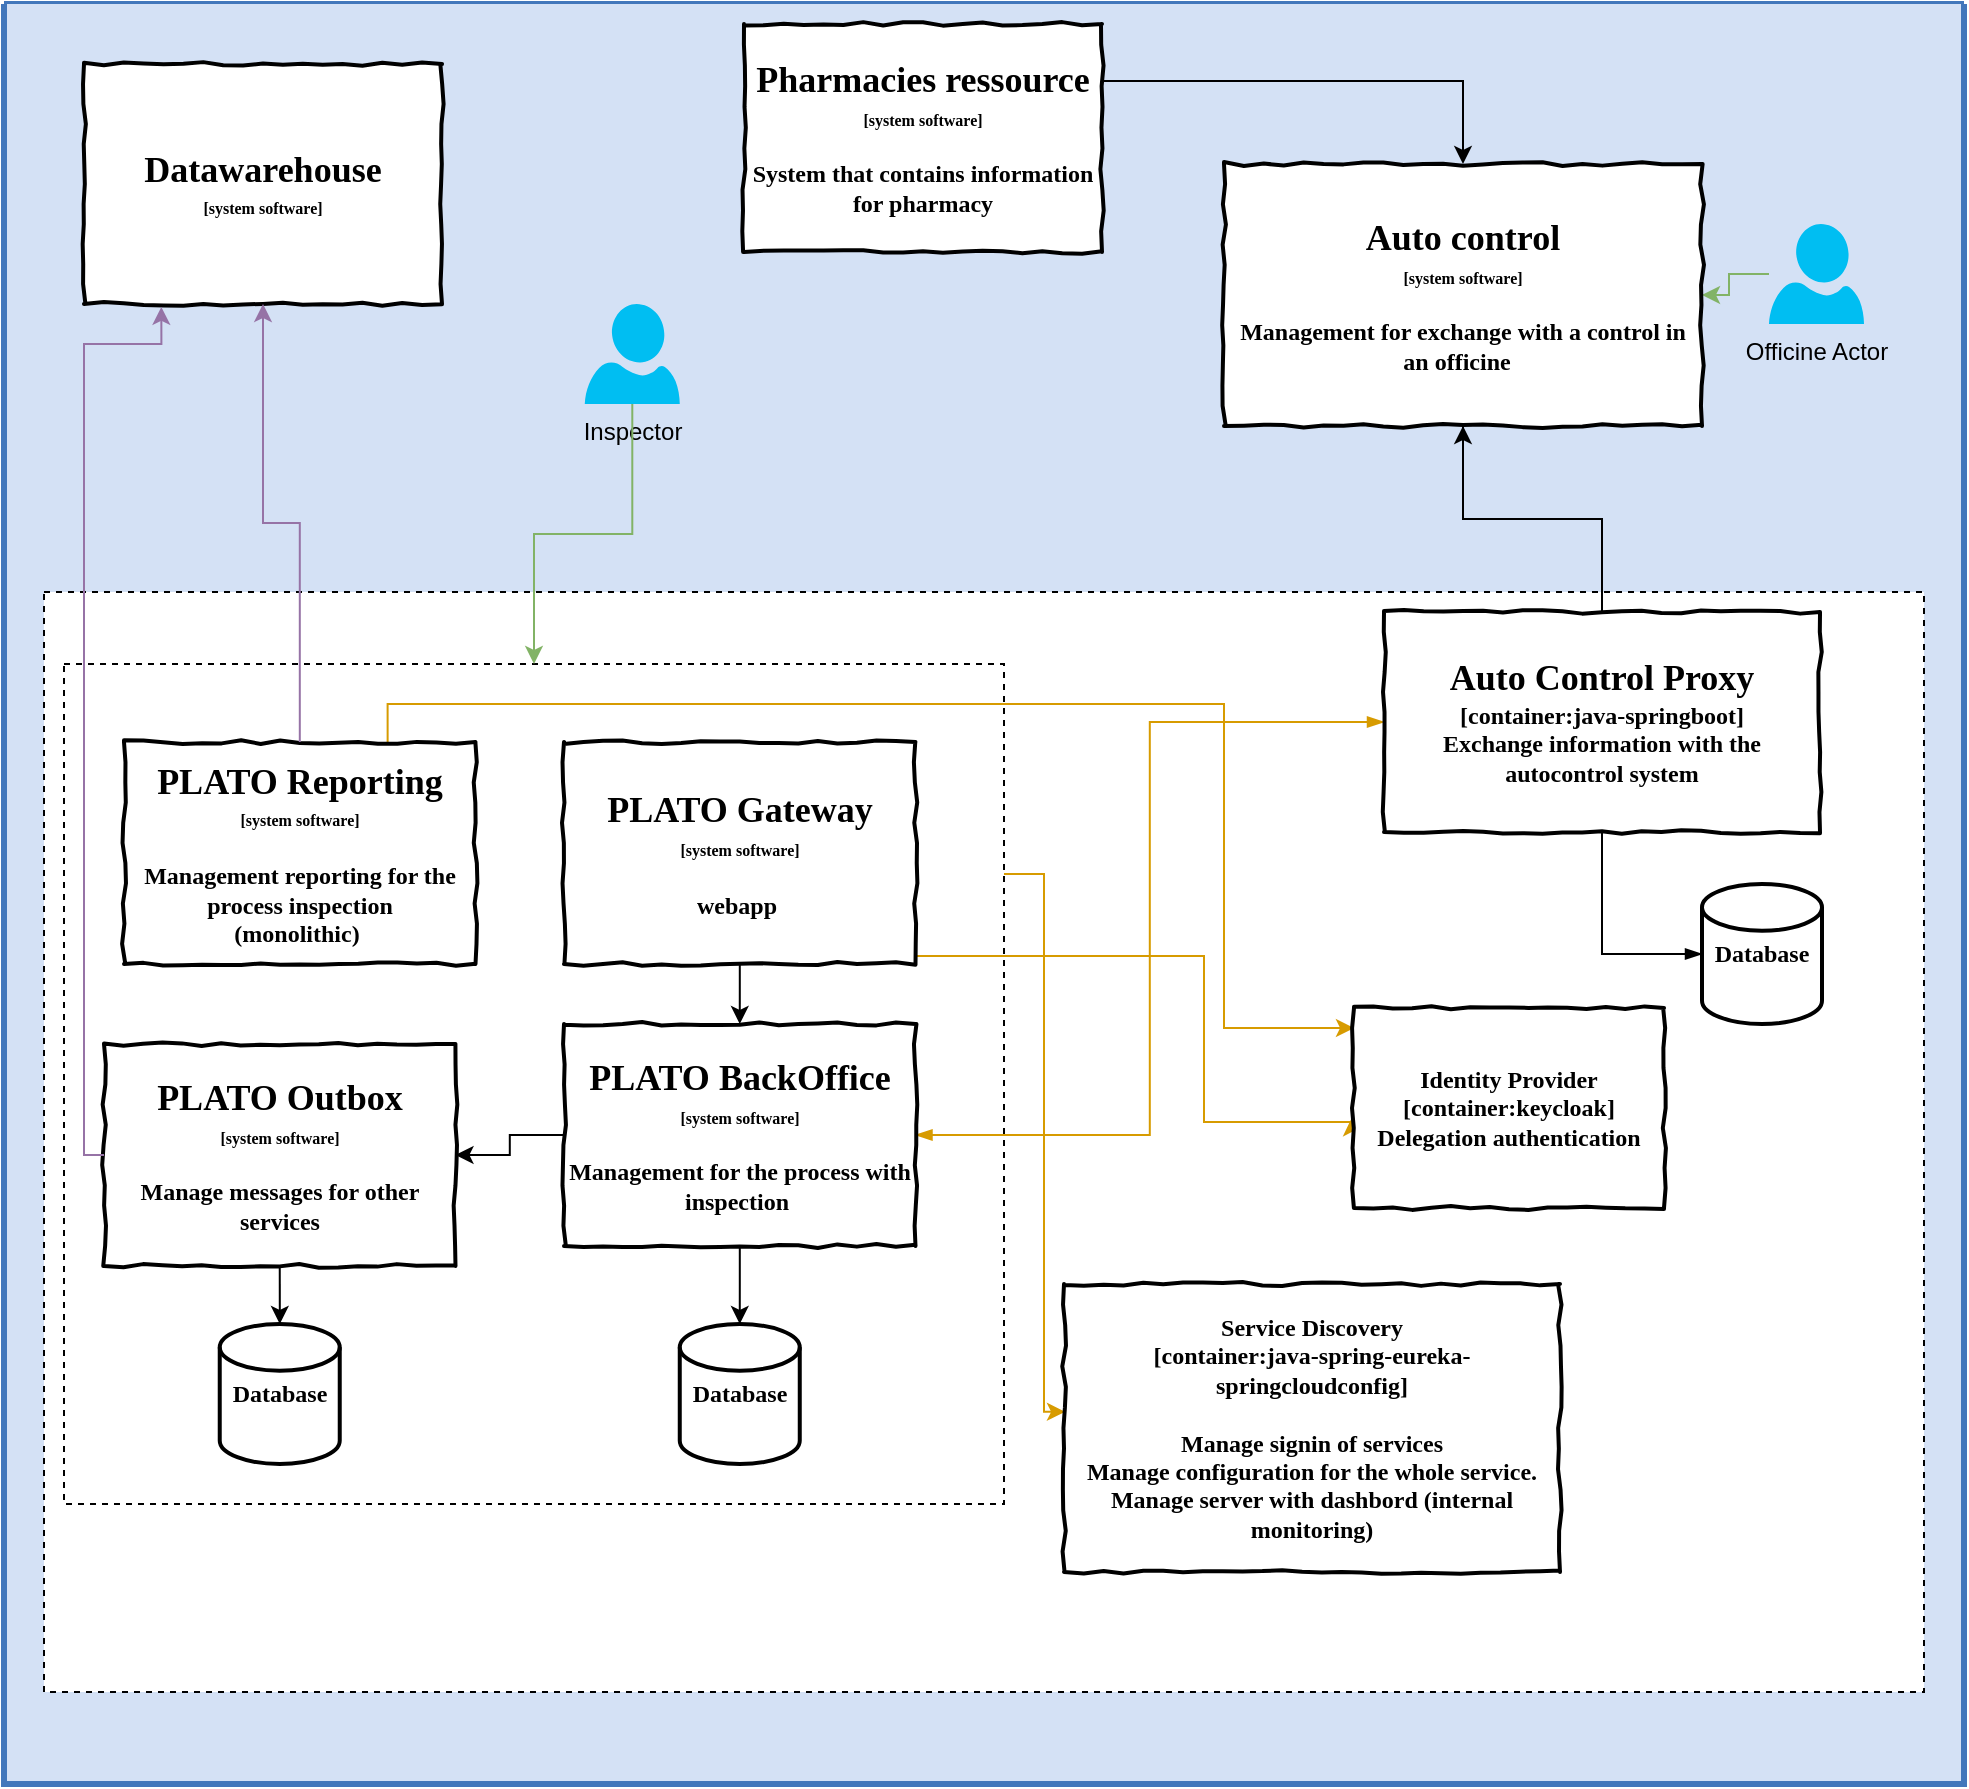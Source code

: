 <mxfile version="13.2.4" type="device"><diagram id="0d7cefc2-ccd6-e077-73ed-a8e48b0cddf6" name="Page-1"><mxGraphModel dx="2207" dy="568" grid="1" gridSize="10" guides="1" tooltips="1" connect="1" arrows="1" fold="1" page="1" pageScale="1" pageWidth="1169" pageHeight="827" background="#ffffff" math="0" shadow="0"><root><mxCell id="0"/><mxCell id="1" parent="0"/><mxCell id="2" value="" style="swimlane;shadow=0;strokeColor=#4277BB;fillColor=none;fontColor=#4277BB;align=right;startSize=0;collapsible=0;strokeWidth=3;swimlaneFillColor=#D4E1F5;" parent="1" vertex="1"><mxGeometry y="110" width="980" height="890" as="geometry"/></mxCell><mxCell id="dUaZw9iXI5ImstnwUtwp-2" style="edgeStyle=orthogonalEdgeStyle;rounded=0;orthogonalLoop=1;jettySize=auto;html=1;entryX=1;entryY=0.5;entryDx=0;entryDy=0;fillColor=#d5e8d4;strokeColor=#82b366;" parent="2" source="f2b9yYcHWq8KBmkQL879-107" target="f2b9yYcHWq8KBmkQL879-112" edge="1"><mxGeometry relative="1" as="geometry"/></mxCell><mxCell id="dUaZw9iXI5ImstnwUtwp-10" value="" style="whiteSpace=wrap;html=1;dashed=1;" parent="2" vertex="1"><mxGeometry x="20" y="294" width="940" height="550" as="geometry"/></mxCell><mxCell id="-jV1YCNzeWhBV5-q2HNr-12" style="edgeStyle=orthogonalEdgeStyle;rounded=0;orthogonalLoop=1;jettySize=auto;html=1;fillColor=#33FF33;" parent="2" source="f2b9yYcHWq8KBmkQL879-111" target="-jV1YCNzeWhBV5-q2HNr-9" edge="1"><mxGeometry relative="1" as="geometry"/></mxCell><mxCell id="dUaZw9iXI5ImstnwUtwp-23" style="edgeStyle=orthogonalEdgeStyle;rounded=0;orthogonalLoop=1;jettySize=auto;html=1;entryX=0.5;entryY=1;entryDx=0;entryDy=0;" parent="2" source="dUaZw9iXI5ImstnwUtwp-7" target="f2b9yYcHWq8KBmkQL879-112" edge="1"><mxGeometry relative="1" as="geometry"/></mxCell><mxCell id="f2b9yYcHWq8KBmkQL879-106" value="Inspector" style="verticalLabelPosition=bottom;html=1;verticalAlign=top;align=center;strokeColor=none;fillColor=#00BEF2;shape=mxgraph.azure.user;" parent="2" vertex="1"><mxGeometry x="290.38" y="150" width="47.5" height="50" as="geometry"/></mxCell><mxCell id="f2b9yYcHWq8KBmkQL879-107" value="Officine Actor" style="verticalLabelPosition=bottom;html=1;verticalAlign=top;align=center;strokeColor=none;fillColor=#00BEF2;shape=mxgraph.azure.user;" parent="2" vertex="1"><mxGeometry x="882.5" y="110" width="47.5" height="50" as="geometry"/></mxCell><mxCell id="dUaZw9iXI5ImstnwUtwp-14" style="edgeStyle=orthogonalEdgeStyle;rounded=0;orthogonalLoop=1;jettySize=auto;html=1;endArrow=none;endFill=0;" parent="2" source="f2b9yYcHWq8KBmkQL879-112" target="dUaZw9iXI5ImstnwUtwp-7" edge="1"><mxGeometry relative="1" as="geometry"/></mxCell><mxCell id="f2b9yYcHWq8KBmkQL879-112" value="&lt;span style=&quot;font-size: 18px&quot;&gt;Auto control&lt;/span&gt;&lt;br&gt;&lt;font style=&quot;font-size: 8px&quot;&gt;[system software]&lt;br&gt;&lt;/font&gt;&lt;br&gt;Management for exchange with a control in an officine&amp;nbsp;&amp;nbsp;" style="html=1;whiteSpace=wrap;comic=1;strokeWidth=2;fontFamily=Comic Sans MS;fontStyle=1;" parent="2" vertex="1"><mxGeometry x="610" y="80" width="239" height="131" as="geometry"/></mxCell><mxCell id="-jV1YCNzeWhBV5-q2HNr-6" value="&lt;font style=&quot;font-size: 18px&quot;&gt;Datawarehouse&lt;/font&gt;&lt;br&gt;&lt;font style=&quot;font-size: 8px&quot;&gt;[system software]&lt;/font&gt;" style="html=1;whiteSpace=wrap;comic=1;strokeWidth=2;fontFamily=Comic Sans MS;fontStyle=1;" parent="2" vertex="1"><mxGeometry x="40" y="30" width="179" height="120" as="geometry"/></mxCell><mxCell id="-jV1YCNzeWhBV5-q2HNr-20" style="edgeStyle=orthogonalEdgeStyle;rounded=0;orthogonalLoop=1;jettySize=auto;html=1;exitX=1;exitY=0.25;exitDx=0;exitDy=0;fillColor=#ffe6cc;entryX=0.002;entryY=0.444;entryDx=0;entryDy=0;entryPerimeter=0;strokeColor=#d79b00;" parent="2" source="-jV1YCNzeWhBV5-q2HNr-14" target="dUaZw9iXI5ImstnwUtwp-4" edge="1"><mxGeometry relative="1" as="geometry"/></mxCell><mxCell id="-jV1YCNzeWhBV5-q2HNr-14" value="" style="whiteSpace=wrap;html=1;dashed=1;" parent="2" vertex="1"><mxGeometry x="30" y="330" width="470" height="420" as="geometry"/></mxCell><mxCell id="-jV1YCNzeWhBV5-q2HNr-16" style="edgeStyle=orthogonalEdgeStyle;rounded=0;orthogonalLoop=1;jettySize=auto;html=1;fillColor=#33FF33;" parent="2" source="f2b9yYcHWq8KBmkQL879-111" target="-jV1YCNzeWhBV5-q2HNr-9" edge="1"><mxGeometry relative="1" as="geometry"/></mxCell><mxCell id="PkE4LrSxBbYxusr7AL2A-4" style="edgeStyle=orthogonalEdgeStyle;rounded=0;orthogonalLoop=1;jettySize=auto;html=1;exitX=1;exitY=0.5;exitDx=0;exitDy=0;entryX=0;entryY=0.5;entryDx=0;entryDy=0;endArrow=blockThin;endFill=1;fillColor=#ffe6cc;strokeColor=#d79b00;startArrow=blockThin;startFill=1;" parent="2" source="f2b9yYcHWq8KBmkQL879-111" target="dUaZw9iXI5ImstnwUtwp-7" edge="1"><mxGeometry relative="1" as="geometry"/></mxCell><mxCell id="f2b9yYcHWq8KBmkQL879-111" value="&lt;font style=&quot;font-size: 18px&quot;&gt;PLATO&amp;nbsp;&lt;/font&gt;&lt;span style=&quot;font-size: 18px&quot;&gt;BackOffice&lt;/span&gt;&lt;br&gt;&lt;font style=&quot;font-size: 8px&quot;&gt;[system software]&lt;br&gt;&lt;/font&gt;&lt;br&gt;Management for the process with inspection&amp;nbsp;" style="html=1;whiteSpace=wrap;comic=1;strokeWidth=2;fontFamily=Comic Sans MS;fontStyle=1;" parent="2" vertex="1"><mxGeometry x="280" y="510" width="175.75" height="111" as="geometry"/></mxCell><mxCell id="-jV1YCNzeWhBV5-q2HNr-21" style="edgeStyle=orthogonalEdgeStyle;rounded=0;orthogonalLoop=1;jettySize=auto;html=1;fillColor=#ffe6cc;strokeColor=#d79b00;exitX=0.75;exitY=0;exitDx=0;exitDy=0;" parent="2" source="dUaZw9iXI5ImstnwUtwp-8" target="dUaZw9iXI5ImstnwUtwp-5" edge="1"><mxGeometry relative="1" as="geometry"><Array as="points"><mxPoint x="192" y="350"/><mxPoint x="610" y="350"/><mxPoint x="610" y="512"/></Array></mxGeometry></mxCell><mxCell id="dUaZw9iXI5ImstnwUtwp-8" value="&lt;font style=&quot;font-size: 18px&quot;&gt;PLATO&amp;nbsp;&lt;/font&gt;&lt;span style=&quot;font-size: 18px&quot;&gt;Reporting&lt;/span&gt;&lt;br&gt;&lt;font style=&quot;font-size: 8px&quot;&gt;[system software]&lt;br&gt;&lt;/font&gt;&lt;br&gt;Management reporting for the process inspection&lt;br&gt;(monolithic)&amp;nbsp;" style="html=1;whiteSpace=wrap;comic=1;strokeWidth=2;fontFamily=Comic Sans MS;fontStyle=1;" parent="2" vertex="1"><mxGeometry x="60" y="369" width="175.75" height="111" as="geometry"/></mxCell><mxCell id="-jV1YCNzeWhBV5-q2HNr-22" style="edgeStyle=orthogonalEdgeStyle;rounded=0;orthogonalLoop=1;jettySize=auto;html=1;entryX=-0.008;entryY=0.551;entryDx=0;entryDy=0;fillColor=#ffe6cc;strokeColor=#d79b00;entryPerimeter=0;" parent="2" source="-jV1YCNzeWhBV5-q2HNr-2" target="dUaZw9iXI5ImstnwUtwp-5" edge="1"><mxGeometry relative="1" as="geometry"><Array as="points"><mxPoint x="600" y="476"/><mxPoint x="600" y="559"/></Array></mxGeometry></mxCell><mxCell id="-jV1YCNzeWhBV5-q2HNr-2" value="&lt;font style=&quot;font-size: 18px&quot;&gt;PLATO Gateway&lt;/font&gt;&lt;br&gt;&lt;font style=&quot;font-size: 8px&quot;&gt;[system software]&lt;br&gt;&lt;/font&gt;&lt;br&gt;webapp&amp;nbsp;" style="html=1;whiteSpace=wrap;comic=1;strokeWidth=2;fontFamily=Comic Sans MS;fontStyle=1;" parent="2" vertex="1"><mxGeometry x="280" y="369" width="175.75" height="111" as="geometry"/></mxCell><mxCell id="PkE4LrSxBbYxusr7AL2A-3" style="edgeStyle=orthogonalEdgeStyle;rounded=0;orthogonalLoop=1;jettySize=auto;html=1;exitX=0.5;exitY=1;exitDx=0;exitDy=0;" parent="2" source="-jV1YCNzeWhBV5-q2HNr-9" target="PkE4LrSxBbYxusr7AL2A-2" edge="1"><mxGeometry relative="1" as="geometry"/></mxCell><mxCell id="-jV1YCNzeWhBV5-q2HNr-9" value="&lt;font style=&quot;font-size: 18px&quot;&gt;PLATO Outbox&lt;/font&gt;&lt;br&gt;&lt;font style=&quot;font-size: 8px&quot;&gt;[system software]&lt;br&gt;&lt;/font&gt;&lt;br&gt;Manage messages for other services" style="html=1;whiteSpace=wrap;comic=1;strokeWidth=2;fontFamily=Comic Sans MS;fontStyle=1;" parent="2" vertex="1"><mxGeometry x="50" y="520" width="175.75" height="111" as="geometry"/></mxCell><mxCell id="dUaZw9iXI5ImstnwUtwp-19" style="edgeStyle=orthogonalEdgeStyle;rounded=0;orthogonalLoop=1;jettySize=auto;html=1;entryX=0.5;entryY=0;entryDx=0;entryDy=0;entryPerimeter=0;" parent="2" source="f2b9yYcHWq8KBmkQL879-111" target="dUaZw9iXI5ImstnwUtwp-6" edge="1"><mxGeometry relative="1" as="geometry"/></mxCell><mxCell id="dUaZw9iXI5ImstnwUtwp-5" value="Identity Provider&lt;br&gt;[container:keycloak]&lt;br&gt;Delegation authentication" style="html=1;whiteSpace=wrap;comic=1;strokeWidth=2;fontFamily=Comic Sans MS;fontStyle=1;" parent="2" vertex="1"><mxGeometry x="675" y="502" width="155" height="100" as="geometry"/></mxCell><mxCell id="PkE4LrSxBbYxusr7AL2A-6" style="edgeStyle=orthogonalEdgeStyle;rounded=0;orthogonalLoop=1;jettySize=auto;html=1;entryX=0;entryY=0.5;entryDx=0;entryDy=0;entryPerimeter=0;startArrow=none;startFill=0;endArrow=blockThin;endFill=1;" parent="2" source="dUaZw9iXI5ImstnwUtwp-7" target="PkE4LrSxBbYxusr7AL2A-5" edge="1"><mxGeometry relative="1" as="geometry"/></mxCell><mxCell id="dUaZw9iXI5ImstnwUtwp-7" value="&lt;font style=&quot;font-size: 18px&quot;&gt;Auto Control Proxy&lt;/font&gt;&lt;br&gt;[container:java-springboot]&lt;br&gt;Exchange information with the autocontrol system" style="html=1;whiteSpace=wrap;comic=1;strokeWidth=2;fontFamily=Comic Sans MS;fontStyle=1;" parent="2" vertex="1"><mxGeometry x="690" y="304" width="218" height="110" as="geometry"/></mxCell><mxCell id="dUaZw9iXI5ImstnwUtwp-4" value="Service Discovery&lt;br&gt;[container:java-spring-eureka-springcloudconfig]&lt;br&gt;&lt;br&gt;Manage signin of services&lt;br&gt;Manage configuration for the whole service.&lt;br&gt;Manage server with dashbord (internal monitoring)" style="html=1;whiteSpace=wrap;comic=1;strokeWidth=2;fontFamily=Comic Sans MS;fontStyle=1;" parent="2" vertex="1"><mxGeometry x="530" y="640" width="248" height="144" as="geometry"/></mxCell><mxCell id="dUaZw9iXI5ImstnwUtwp-6" value="&lt;font face=&quot;comic sans ms&quot;&gt;&lt;b&gt;Database&lt;/b&gt;&lt;/font&gt;" style="strokeWidth=2;html=1;shape=mxgraph.flowchart.database;whiteSpace=wrap;" parent="2" vertex="1"><mxGeometry x="337.88" y="660" width="60" height="70" as="geometry"/></mxCell><mxCell id="-jV1YCNzeWhBV5-q2HNr-7" style="edgeStyle=orthogonalEdgeStyle;rounded=0;orthogonalLoop=1;jettySize=auto;html=1;entryX=0.5;entryY=1;entryDx=0;entryDy=0;fillColor=#e1d5e7;strokeColor=#9673a6;" parent="2" source="dUaZw9iXI5ImstnwUtwp-8" target="-jV1YCNzeWhBV5-q2HNr-6" edge="1"><mxGeometry relative="1" as="geometry"/></mxCell><mxCell id="-jV1YCNzeWhBV5-q2HNr-13" style="edgeStyle=orthogonalEdgeStyle;rounded=0;orthogonalLoop=1;jettySize=auto;html=1;entryX=0.216;entryY=1.012;entryDx=0;entryDy=0;fillColor=#e1d5e7;entryPerimeter=0;strokeColor=#9673a6;" parent="2" source="-jV1YCNzeWhBV5-q2HNr-9" target="-jV1YCNzeWhBV5-q2HNr-6" edge="1"><mxGeometry relative="1" as="geometry"><Array as="points"><mxPoint x="40" y="576"/><mxPoint x="40" y="170"/><mxPoint x="79" y="170"/></Array></mxGeometry></mxCell><mxCell id="-jV1YCNzeWhBV5-q2HNr-4" style="edgeStyle=orthogonalEdgeStyle;rounded=0;orthogonalLoop=1;jettySize=auto;html=1;fillColor=#d5e8d4;strokeColor=#82b366;entryX=0.5;entryY=0;entryDx=0;entryDy=0;" parent="2" source="f2b9yYcHWq8KBmkQL879-106" target="-jV1YCNzeWhBV5-q2HNr-14" edge="1"><mxGeometry relative="1" as="geometry"/></mxCell><mxCell id="-jV1YCNzeWhBV5-q2HNr-3" style="edgeStyle=orthogonalEdgeStyle;rounded=0;orthogonalLoop=1;jettySize=auto;html=1;entryX=0.5;entryY=0;entryDx=0;entryDy=0;" parent="2" source="-jV1YCNzeWhBV5-q2HNr-2" target="f2b9yYcHWq8KBmkQL879-111" edge="1"><mxGeometry relative="1" as="geometry"/></mxCell><mxCell id="PkE4LrSxBbYxusr7AL2A-2" value="&lt;font face=&quot;comic sans ms&quot;&gt;&lt;b&gt;Database&lt;/b&gt;&lt;/font&gt;" style="strokeWidth=2;html=1;shape=mxgraph.flowchart.database;whiteSpace=wrap;" parent="2" vertex="1"><mxGeometry x="107.87" y="660" width="60" height="70" as="geometry"/></mxCell><mxCell id="PkE4LrSxBbYxusr7AL2A-5" value="&lt;font face=&quot;comic sans ms&quot;&gt;&lt;b&gt;Database&lt;/b&gt;&lt;/font&gt;" style="strokeWidth=2;html=1;shape=mxgraph.flowchart.database;whiteSpace=wrap;" parent="2" vertex="1"><mxGeometry x="849" y="440" width="60" height="70" as="geometry"/></mxCell><mxCell id="6yFoPCpEI_GQOGYH7t5k-4" style="edgeStyle=orthogonalEdgeStyle;rounded=0;orthogonalLoop=1;jettySize=auto;html=1;exitX=1;exitY=0.25;exitDx=0;exitDy=0;entryX=0.5;entryY=0;entryDx=0;entryDy=0;" edge="1" parent="2" source="6yFoPCpEI_GQOGYH7t5k-3" target="f2b9yYcHWq8KBmkQL879-112"><mxGeometry relative="1" as="geometry"/></mxCell><mxCell id="6yFoPCpEI_GQOGYH7t5k-3" value="&lt;font style=&quot;font-size: 18px&quot;&gt;Pharmacies ressource&lt;/font&gt;&lt;br&gt;&lt;font style=&quot;font-size: 8px&quot;&gt;[system software]&lt;br&gt;&lt;/font&gt;&lt;br&gt;System that contains information for pharmacy" style="html=1;whiteSpace=wrap;comic=1;strokeWidth=2;fontFamily=Comic Sans MS;fontStyle=1;" vertex="1" parent="2"><mxGeometry x="370" y="10" width="179" height="114" as="geometry"/></mxCell></root></mxGraphModel></diagram></mxfile>